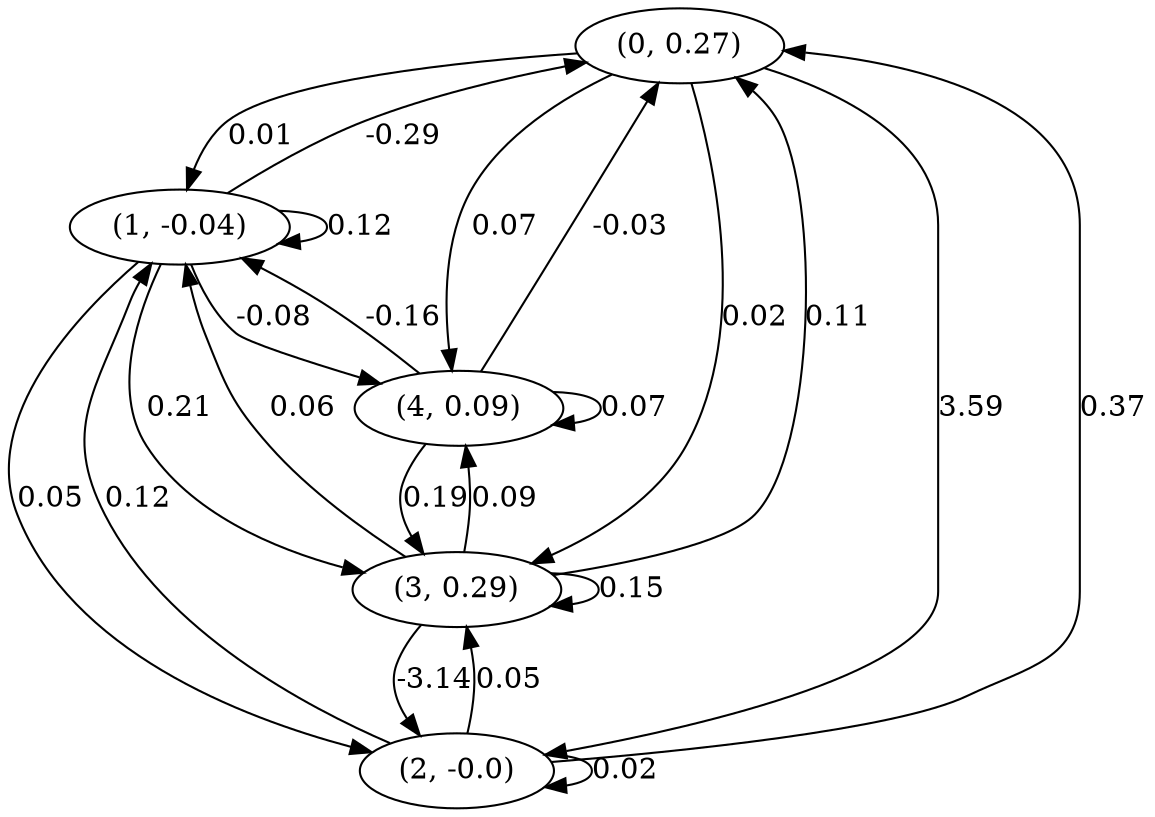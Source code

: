 digraph {
    0 [ label = "(0, 0.27)" ]
    1 [ label = "(1, -0.04)" ]
    2 [ label = "(2, -0.0)" ]
    3 [ label = "(3, 0.29)" ]
    4 [ label = "(4, 0.09)" ]
    1 -> 1 [ label = "0.12" ]
    2 -> 2 [ label = "0.02" ]
    3 -> 3 [ label = "0.15" ]
    4 -> 4 [ label = "0.07" ]
    1 -> 0 [ label = "-0.29" ]
    2 -> 0 [ label = "0.37" ]
    3 -> 0 [ label = "0.11" ]
    4 -> 0 [ label = "-0.03" ]
    0 -> 1 [ label = "0.01" ]
    2 -> 1 [ label = "0.12" ]
    3 -> 1 [ label = "0.06" ]
    4 -> 1 [ label = "-0.16" ]
    0 -> 2 [ label = "3.59" ]
    1 -> 2 [ label = "0.05" ]
    3 -> 2 [ label = "-3.14" ]
    0 -> 3 [ label = "0.02" ]
    1 -> 3 [ label = "0.21" ]
    2 -> 3 [ label = "0.05" ]
    4 -> 3 [ label = "0.19" ]
    0 -> 4 [ label = "0.07" ]
    1 -> 4 [ label = "-0.08" ]
    3 -> 4 [ label = "0.09" ]
}

